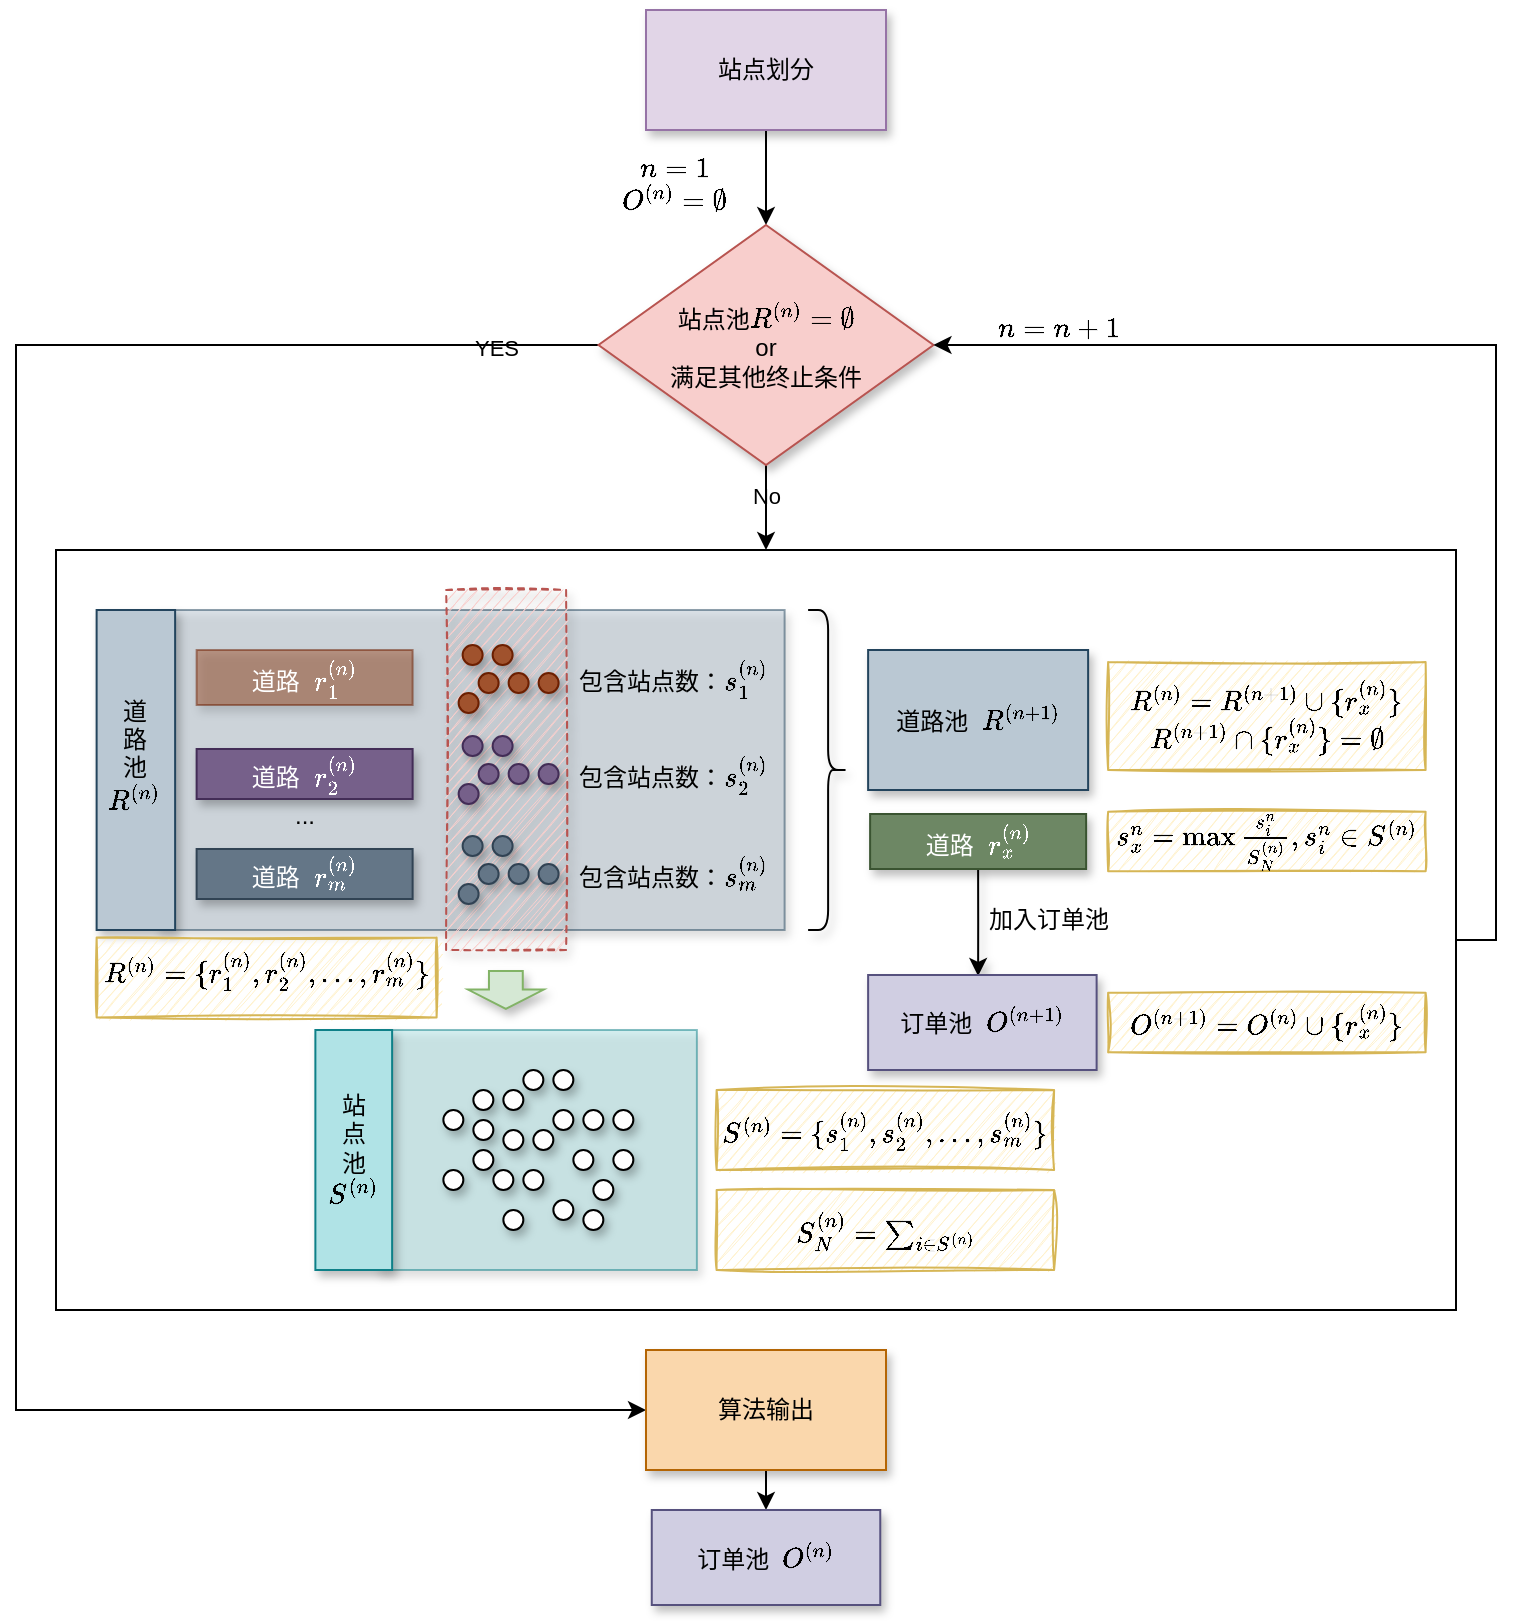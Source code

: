 <mxfile version="20.2.7" type="github">
  <diagram id="E23BzTuwbjabltv9Nx4B" name="第 1 页">
    <mxGraphModel dx="1601" dy="564" grid="1" gridSize="10" guides="1" tooltips="1" connect="1" arrows="1" fold="1" page="1" pageScale="1" pageWidth="827" pageHeight="1169" math="1" shadow="0">
      <root>
        <mxCell id="0" />
        <mxCell id="1" parent="0" />
        <mxCell id="yrA-a9Iw9x8YZGmcqF-S-195" value="" style="rounded=0;whiteSpace=wrap;html=1;shadow=0;glass=0;sketch=0;fillColor=none;labelBackgroundColor=none;" vertex="1" parent="1">
          <mxGeometry x="-70" y="310" width="700" height="380" as="geometry" />
        </mxCell>
        <mxCell id="yrA-a9Iw9x8YZGmcqF-S-51" value="" style="rounded=0;whiteSpace=wrap;html=1;fillColor=#bac8d3;strokeColor=#23445d;opacity=50;labelBackgroundColor=none;shadow=1;" vertex="1" parent="1">
          <mxGeometry x="-19.69" y="340" width="314" height="160" as="geometry" />
        </mxCell>
        <mxCell id="yrA-a9Iw9x8YZGmcqF-S-86" value="" style="rounded=0;whiteSpace=wrap;html=1;dashed=1;fillColor=#f8cecc;strokeColor=#b85450;sketch=1;labelBackgroundColor=none;shadow=1;" vertex="1" parent="1">
          <mxGeometry x="125.06" y="330" width="60" height="180" as="geometry" />
        </mxCell>
        <mxCell id="yrA-a9Iw9x8YZGmcqF-S-52" value="&lt;div&gt;道&lt;/div&gt;&lt;div&gt;路&lt;/div&gt;&lt;div&gt;池&lt;/div&gt;&lt;div&gt;\(R^{(n)}\)&lt;br&gt;&lt;/div&gt;&lt;div&gt;&lt;br&gt;&lt;/div&gt;" style="rounded=0;whiteSpace=wrap;html=1;fillColor=#bac8d3;strokeColor=#23445d;labelBackgroundColor=none;shadow=1;" vertex="1" parent="1">
          <mxGeometry x="-49.69" y="340" width="39.25" height="160" as="geometry" />
        </mxCell>
        <mxCell id="yrA-a9Iw9x8YZGmcqF-S-84" style="edgeStyle=orthogonalEdgeStyle;rounded=0;orthogonalLoop=1;jettySize=auto;html=1;exitX=0.5;exitY=1;exitDx=0;exitDy=0;entryX=0.5;entryY=0;entryDx=0;entryDy=0;labelBackgroundColor=none;" edge="1" parent="1" source="yrA-a9Iw9x8YZGmcqF-S-2" target="yrA-a9Iw9x8YZGmcqF-S-83">
          <mxGeometry relative="1" as="geometry" />
        </mxCell>
        <mxCell id="yrA-a9Iw9x8YZGmcqF-S-2" value="站点划分" style="rounded=0;whiteSpace=wrap;html=1;fillColor=#e1d5e7;strokeColor=#9673a6;labelBackgroundColor=none;shadow=1;" vertex="1" parent="1">
          <mxGeometry x="225" y="40" width="120" height="60" as="geometry" />
        </mxCell>
        <mxCell id="yrA-a9Iw9x8YZGmcqF-S-3" value="道路&amp;nbsp; \(r^{(n)}_1\)" style="rounded=0;whiteSpace=wrap;html=1;fillColor=#a0522d;strokeColor=#6D1F00;opacity=50;fontColor=#ffffff;flipV=1;labelBackgroundColor=none;shadow=1;" vertex="1" parent="1">
          <mxGeometry x="0.31" y="360" width="108" height="27.5" as="geometry" />
        </mxCell>
        <mxCell id="yrA-a9Iw9x8YZGmcqF-S-54" value="" style="ellipse;whiteSpace=wrap;html=1;aspect=fixed;fillColor=#a0522d;fontColor=#ffffff;strokeColor=#6D1F00;labelBackgroundColor=none;shadow=1;" vertex="1" parent="1">
          <mxGeometry x="148.31" y="357.5" width="10" height="10" as="geometry" />
        </mxCell>
        <mxCell id="yrA-a9Iw9x8YZGmcqF-S-55" value="" style="ellipse;whiteSpace=wrap;html=1;aspect=fixed;fillColor=#a0522d;fontColor=#ffffff;strokeColor=#6D1F00;labelBackgroundColor=none;shadow=1;" vertex="1" parent="1">
          <mxGeometry x="141.31" y="371.5" width="10" height="10" as="geometry" />
        </mxCell>
        <mxCell id="yrA-a9Iw9x8YZGmcqF-S-56" value="" style="ellipse;whiteSpace=wrap;html=1;aspect=fixed;fillColor=#a0522d;fontColor=#ffffff;strokeColor=#6D1F00;labelBackgroundColor=none;shadow=1;" vertex="1" parent="1">
          <mxGeometry x="133.31" y="357.5" width="10" height="10" as="geometry" />
        </mxCell>
        <mxCell id="yrA-a9Iw9x8YZGmcqF-S-57" value="" style="ellipse;whiteSpace=wrap;html=1;aspect=fixed;fillColor=#a0522d;fontColor=#ffffff;strokeColor=#6D1F00;labelBackgroundColor=none;shadow=1;" vertex="1" parent="1">
          <mxGeometry x="171.31" y="371.5" width="10" height="10" as="geometry" />
        </mxCell>
        <mxCell id="yrA-a9Iw9x8YZGmcqF-S-58" value="" style="ellipse;whiteSpace=wrap;html=1;aspect=fixed;fillColor=#a0522d;fontColor=#ffffff;strokeColor=#6D1F00;labelBackgroundColor=none;shadow=1;" vertex="1" parent="1">
          <mxGeometry x="156.31" y="371.5" width="10" height="10" as="geometry" />
        </mxCell>
        <mxCell id="yrA-a9Iw9x8YZGmcqF-S-59" value="" style="ellipse;whiteSpace=wrap;html=1;aspect=fixed;fillColor=#a0522d;fontColor=#ffffff;strokeColor=#6D1F00;labelBackgroundColor=none;shadow=1;" vertex="1" parent="1">
          <mxGeometry x="131.31" y="381.5" width="10" height="10" as="geometry" />
        </mxCell>
        <mxCell id="yrA-a9Iw9x8YZGmcqF-S-61" value="" style="ellipse;whiteSpace=wrap;html=1;aspect=fixed;fillColor=#76608a;fontColor=#ffffff;strokeColor=#432D57;labelBackgroundColor=none;shadow=1;" vertex="1" parent="1">
          <mxGeometry x="148.31" y="403" width="10" height="10" as="geometry" />
        </mxCell>
        <mxCell id="yrA-a9Iw9x8YZGmcqF-S-62" value="" style="ellipse;whiteSpace=wrap;html=1;aspect=fixed;fillColor=#76608a;fontColor=#ffffff;strokeColor=#432D57;labelBackgroundColor=none;shadow=1;" vertex="1" parent="1">
          <mxGeometry x="141.31" y="417" width="10" height="10" as="geometry" />
        </mxCell>
        <mxCell id="yrA-a9Iw9x8YZGmcqF-S-63" value="" style="ellipse;whiteSpace=wrap;html=1;aspect=fixed;fillColor=#76608a;fontColor=#ffffff;strokeColor=#432D57;labelBackgroundColor=none;shadow=1;" vertex="1" parent="1">
          <mxGeometry x="133.31" y="403" width="10" height="10" as="geometry" />
        </mxCell>
        <mxCell id="yrA-a9Iw9x8YZGmcqF-S-64" value="" style="ellipse;whiteSpace=wrap;html=1;aspect=fixed;fillColor=#76608a;fontColor=#ffffff;strokeColor=#432D57;labelBackgroundColor=none;shadow=1;" vertex="1" parent="1">
          <mxGeometry x="171.31" y="417" width="10" height="10" as="geometry" />
        </mxCell>
        <mxCell id="yrA-a9Iw9x8YZGmcqF-S-65" value="" style="ellipse;whiteSpace=wrap;html=1;aspect=fixed;fillColor=#76608a;fontColor=#ffffff;strokeColor=#432D57;labelBackgroundColor=none;shadow=1;" vertex="1" parent="1">
          <mxGeometry x="156.31" y="417" width="10" height="10" as="geometry" />
        </mxCell>
        <mxCell id="yrA-a9Iw9x8YZGmcqF-S-66" value="" style="ellipse;whiteSpace=wrap;html=1;aspect=fixed;fillColor=#76608a;fontColor=#ffffff;strokeColor=#432D57;labelBackgroundColor=none;shadow=1;" vertex="1" parent="1">
          <mxGeometry x="131.31" y="427" width="10" height="10" as="geometry" />
        </mxCell>
        <mxCell id="yrA-a9Iw9x8YZGmcqF-S-67" value="" style="ellipse;whiteSpace=wrap;html=1;aspect=fixed;fillColor=#647687;fontColor=#ffffff;strokeColor=#314354;labelBackgroundColor=none;shadow=1;" vertex="1" parent="1">
          <mxGeometry x="148.31" y="453" width="10" height="10" as="geometry" />
        </mxCell>
        <mxCell id="yrA-a9Iw9x8YZGmcqF-S-68" value="" style="ellipse;whiteSpace=wrap;html=1;aspect=fixed;fillColor=#647687;fontColor=#ffffff;strokeColor=#314354;labelBackgroundColor=none;shadow=1;" vertex="1" parent="1">
          <mxGeometry x="141.31" y="467" width="10" height="10" as="geometry" />
        </mxCell>
        <mxCell id="yrA-a9Iw9x8YZGmcqF-S-69" value="" style="ellipse;whiteSpace=wrap;html=1;aspect=fixed;fillColor=#647687;fontColor=#ffffff;strokeColor=#314354;labelBackgroundColor=none;shadow=1;" vertex="1" parent="1">
          <mxGeometry x="133.31" y="453" width="10" height="10" as="geometry" />
        </mxCell>
        <mxCell id="yrA-a9Iw9x8YZGmcqF-S-70" value="" style="ellipse;whiteSpace=wrap;html=1;aspect=fixed;fillColor=#647687;fontColor=#ffffff;strokeColor=#314354;labelBackgroundColor=none;shadow=1;" vertex="1" parent="1">
          <mxGeometry x="171.31" y="467" width="10" height="10" as="geometry" />
        </mxCell>
        <mxCell id="yrA-a9Iw9x8YZGmcqF-S-71" value="" style="ellipse;whiteSpace=wrap;html=1;aspect=fixed;fillColor=#647687;fontColor=#ffffff;strokeColor=#314354;labelBackgroundColor=none;shadow=1;" vertex="1" parent="1">
          <mxGeometry x="156.31" y="467" width="10" height="10" as="geometry" />
        </mxCell>
        <mxCell id="yrA-a9Iw9x8YZGmcqF-S-72" value="" style="ellipse;whiteSpace=wrap;html=1;aspect=fixed;fillColor=#647687;fontColor=#ffffff;strokeColor=#314354;labelBackgroundColor=none;shadow=1;" vertex="1" parent="1">
          <mxGeometry x="131.31" y="477" width="10" height="10" as="geometry" />
        </mxCell>
        <mxCell id="yrA-a9Iw9x8YZGmcqF-S-75" value="包含站点数：\(s^{(n)}_1\)" style="text;html=1;align=center;verticalAlign=middle;resizable=0;points=[];autosize=1;strokeColor=none;fillColor=none;shadow=1;" vertex="1" parent="1">
          <mxGeometry x="158.31" y="358.75" width="160" height="30" as="geometry" />
        </mxCell>
        <mxCell id="yrA-a9Iw9x8YZGmcqF-S-76" value="包含站点数：\(s^{(n)}_2\)" style="text;html=1;align=center;verticalAlign=middle;resizable=0;points=[];autosize=1;strokeColor=none;fillColor=none;flipH=1;shadow=1;" vertex="1" parent="1">
          <mxGeometry x="158.31" y="407" width="160" height="30" as="geometry" />
        </mxCell>
        <mxCell id="yrA-a9Iw9x8YZGmcqF-S-77" value="包含站点数：\(s^{(n)}_m\)" style="text;html=1;align=center;verticalAlign=middle;resizable=0;points=[];autosize=1;strokeColor=none;fillColor=none;flipH=1;shadow=1;" vertex="1" parent="1">
          <mxGeometry x="158.31" y="457" width="160" height="30" as="geometry" />
        </mxCell>
        <mxCell id="yrA-a9Iw9x8YZGmcqF-S-183" style="edgeStyle=orthogonalEdgeStyle;rounded=0;orthogonalLoop=1;jettySize=auto;html=1;exitX=0;exitY=0.5;exitDx=0;exitDy=0;entryX=0;entryY=0.5;entryDx=0;entryDy=0;labelBackgroundColor=none;" edge="1" parent="1" source="yrA-a9Iw9x8YZGmcqF-S-83" target="yrA-a9Iw9x8YZGmcqF-S-180">
          <mxGeometry relative="1" as="geometry">
            <Array as="points">
              <mxPoint x="-90" y="207" />
              <mxPoint x="-90" y="740" />
            </Array>
          </mxGeometry>
        </mxCell>
        <mxCell id="yrA-a9Iw9x8YZGmcqF-S-184" value="YES" style="edgeLabel;html=1;align=center;verticalAlign=middle;resizable=0;points=[];labelBackgroundColor=none;" vertex="1" connectable="0" parent="yrA-a9Iw9x8YZGmcqF-S-183">
          <mxGeometry x="-0.91" y="1" relative="1" as="geometry">
            <mxPoint x="-1" as="offset" />
          </mxGeometry>
        </mxCell>
        <mxCell id="yrA-a9Iw9x8YZGmcqF-S-187" style="edgeStyle=orthogonalEdgeStyle;rounded=0;orthogonalLoop=1;jettySize=auto;html=1;exitX=0.5;exitY=1;exitDx=0;exitDy=0;entryX=0.5;entryY=0;entryDx=0;entryDy=0;labelBackgroundColor=none;" edge="1" parent="1" source="yrA-a9Iw9x8YZGmcqF-S-83">
          <mxGeometry relative="1" as="geometry">
            <mxPoint x="285" y="310" as="targetPoint" />
          </mxGeometry>
        </mxCell>
        <mxCell id="yrA-a9Iw9x8YZGmcqF-S-188" value="No" style="edgeLabel;html=1;align=center;verticalAlign=middle;resizable=0;points=[];labelBackgroundColor=none;" vertex="1" connectable="0" parent="yrA-a9Iw9x8YZGmcqF-S-187">
          <mxGeometry x="-0.259" relative="1" as="geometry">
            <mxPoint y="-1" as="offset" />
          </mxGeometry>
        </mxCell>
        <mxCell id="yrA-a9Iw9x8YZGmcqF-S-83" value="&lt;div&gt;站点池\(R^{(n)}=\emptyset\)&lt;/div&gt;&lt;div&gt;or&lt;/div&gt;&lt;div&gt;满足其他终止条件&lt;br&gt;&lt;/div&gt;" style="rhombus;whiteSpace=wrap;html=1;fillColor=#f8cecc;strokeColor=#b85450;labelBackgroundColor=none;shadow=1;" vertex="1" parent="1">
          <mxGeometry x="201.25" y="147.5" width="167.5" height="120" as="geometry" />
        </mxCell>
        <mxCell id="yrA-a9Iw9x8YZGmcqF-S-85" value="&lt;div&gt;\(n=1\)&lt;/div&gt;&lt;div&gt;\(O^{(n)}=\emptyset\)&lt;/div&gt;" style="text;html=1;align=center;verticalAlign=middle;resizable=0;points=[];autosize=1;strokeColor=none;fillColor=none;" vertex="1" parent="1">
          <mxGeometry x="174.25" y="106.5" width="130" height="40" as="geometry" />
        </mxCell>
        <mxCell id="yrA-a9Iw9x8YZGmcqF-S-96" value="" style="shape=flexArrow;endArrow=classic;html=1;rounded=0;width=16.911;endSize=2.914;fillColor=#d5e8d4;strokeColor=#82b366;labelBackgroundColor=none;shadow=1;" edge="1" parent="1">
          <mxGeometry width="50" height="50" relative="1" as="geometry">
            <mxPoint x="154.93" y="520" as="sourcePoint" />
            <mxPoint x="154.93" y="540" as="targetPoint" />
          </mxGeometry>
        </mxCell>
        <mxCell id="yrA-a9Iw9x8YZGmcqF-S-124" value="&lt;div&gt;道路池&amp;nbsp; \(R^{(n+1)}\)&lt;br&gt;&lt;/div&gt;" style="rounded=0;whiteSpace=wrap;html=1;fillColor=#bac8d3;strokeColor=#23445d;flipH=1;flipV=1;labelBackgroundColor=none;shadow=1;" vertex="1" parent="1">
          <mxGeometry x="336.06" y="360" width="110" height="70" as="geometry" />
        </mxCell>
        <mxCell id="yrA-a9Iw9x8YZGmcqF-S-175" style="edgeStyle=orthogonalEdgeStyle;rounded=0;orthogonalLoop=1;jettySize=auto;html=1;exitX=0.5;exitY=1;exitDx=0;exitDy=0;labelBackgroundColor=none;shadow=1;" edge="1" parent="1" source="yrA-a9Iw9x8YZGmcqF-S-151">
          <mxGeometry relative="1" as="geometry">
            <mxPoint x="391.06" y="472.5" as="sourcePoint" />
            <mxPoint x="391.06" y="523" as="targetPoint" />
          </mxGeometry>
        </mxCell>
        <mxCell id="yrA-a9Iw9x8YZGmcqF-S-151" value="道路&amp;nbsp; \(r^{(n)}_x\)" style="rounded=0;whiteSpace=wrap;html=1;fillColor=#6d8764;fontColor=#ffffff;strokeColor=#3A5431;flipH=1;flipV=1;labelBackgroundColor=none;shadow=1;" vertex="1" parent="1">
          <mxGeometry x="337.06" y="442" width="108" height="27.5" as="geometry" />
        </mxCell>
        <mxCell id="yrA-a9Iw9x8YZGmcqF-S-46" value="" style="rounded=0;whiteSpace=wrap;html=1;fillColor=#b0e3e6;strokeColor=#0e8088;opacity=50;labelBackgroundColor=none;shadow=1;" vertex="1" parent="1">
          <mxGeometry x="90.44" y="550" width="160" height="120" as="geometry" />
        </mxCell>
        <mxCell id="yrA-a9Iw9x8YZGmcqF-S-47" value="&lt;div&gt;站&lt;/div&gt;&lt;div&gt;点&lt;/div&gt;&lt;div&gt;池&lt;/div&gt;&lt;div&gt;\(S^{(n)}\)&lt;br&gt;&lt;/div&gt;" style="rounded=0;whiteSpace=wrap;html=1;fillColor=#b0e3e6;strokeColor=#0e8088;labelBackgroundColor=none;shadow=1;" vertex="1" parent="1">
          <mxGeometry x="59.69" y="550" width="38.37" height="120" as="geometry" />
        </mxCell>
        <mxCell id="yrA-a9Iw9x8YZGmcqF-S-153" value="" style="group;labelBackgroundColor=none;shadow=1;" vertex="1" connectable="0" parent="1">
          <mxGeometry x="123.68" y="570" width="95" height="80" as="geometry" />
        </mxCell>
        <mxCell id="yrA-a9Iw9x8YZGmcqF-S-4" value="" style="ellipse;whiteSpace=wrap;html=1;aspect=fixed;labelBackgroundColor=none;shadow=1;" vertex="1" parent="yrA-a9Iw9x8YZGmcqF-S-153">
          <mxGeometry x="65" y="40" width="10" height="10" as="geometry" />
        </mxCell>
        <mxCell id="yrA-a9Iw9x8YZGmcqF-S-5" value="" style="ellipse;whiteSpace=wrap;html=1;aspect=fixed;labelBackgroundColor=none;shadow=1;" vertex="1" parent="yrA-a9Iw9x8YZGmcqF-S-153">
          <mxGeometry x="55" width="10" height="10" as="geometry" />
        </mxCell>
        <mxCell id="yrA-a9Iw9x8YZGmcqF-S-6" value="" style="ellipse;whiteSpace=wrap;html=1;aspect=fixed;labelBackgroundColor=none;shadow=1;" vertex="1" parent="yrA-a9Iw9x8YZGmcqF-S-153">
          <mxGeometry x="55" y="20" width="10" height="10" as="geometry" />
        </mxCell>
        <mxCell id="yrA-a9Iw9x8YZGmcqF-S-8" value="" style="ellipse;whiteSpace=wrap;html=1;aspect=fixed;labelBackgroundColor=none;shadow=1;" vertex="1" parent="yrA-a9Iw9x8YZGmcqF-S-153">
          <mxGeometry x="40" width="10" height="10" as="geometry" />
        </mxCell>
        <mxCell id="yrA-a9Iw9x8YZGmcqF-S-19" value="" style="ellipse;whiteSpace=wrap;html=1;aspect=fixed;labelBackgroundColor=none;shadow=1;" vertex="1" parent="yrA-a9Iw9x8YZGmcqF-S-153">
          <mxGeometry x="40" y="50" width="10" height="10" as="geometry" />
        </mxCell>
        <mxCell id="yrA-a9Iw9x8YZGmcqF-S-20" value="" style="ellipse;whiteSpace=wrap;html=1;aspect=fixed;labelBackgroundColor=none;shadow=1;" vertex="1" parent="yrA-a9Iw9x8YZGmcqF-S-153">
          <mxGeometry x="30" y="10" width="10" height="10" as="geometry" />
        </mxCell>
        <mxCell id="yrA-a9Iw9x8YZGmcqF-S-21" value="" style="ellipse;whiteSpace=wrap;html=1;aspect=fixed;labelBackgroundColor=none;shadow=1;" vertex="1" parent="yrA-a9Iw9x8YZGmcqF-S-153">
          <mxGeometry x="30" y="30" width="10" height="10" as="geometry" />
        </mxCell>
        <mxCell id="yrA-a9Iw9x8YZGmcqF-S-22" value="" style="ellipse;whiteSpace=wrap;html=1;aspect=fixed;labelBackgroundColor=none;shadow=1;" vertex="1" parent="yrA-a9Iw9x8YZGmcqF-S-153">
          <mxGeometry y="50" width="10" height="10" as="geometry" />
        </mxCell>
        <mxCell id="yrA-a9Iw9x8YZGmcqF-S-23" value="" style="ellipse;whiteSpace=wrap;html=1;aspect=fixed;labelBackgroundColor=none;shadow=1;" vertex="1" parent="yrA-a9Iw9x8YZGmcqF-S-153">
          <mxGeometry x="15" y="10" width="10" height="10" as="geometry" />
        </mxCell>
        <mxCell id="yrA-a9Iw9x8YZGmcqF-S-24" value="" style="ellipse;whiteSpace=wrap;html=1;aspect=fixed;labelBackgroundColor=none;shadow=1;" vertex="1" parent="yrA-a9Iw9x8YZGmcqF-S-153">
          <mxGeometry x="15" y="40" width="10" height="10" as="geometry" />
        </mxCell>
        <mxCell id="yrA-a9Iw9x8YZGmcqF-S-25" value="" style="ellipse;whiteSpace=wrap;html=1;aspect=fixed;labelBackgroundColor=none;shadow=1;" vertex="1" parent="yrA-a9Iw9x8YZGmcqF-S-153">
          <mxGeometry y="20" width="10" height="10" as="geometry" />
        </mxCell>
        <mxCell id="yrA-a9Iw9x8YZGmcqF-S-26" value="" style="ellipse;whiteSpace=wrap;html=1;aspect=fixed;labelBackgroundColor=none;shadow=1;" vertex="1" parent="yrA-a9Iw9x8YZGmcqF-S-153">
          <mxGeometry x="75" y="55" width="10" height="10" as="geometry" />
        </mxCell>
        <mxCell id="yrA-a9Iw9x8YZGmcqF-S-27" value="" style="ellipse;whiteSpace=wrap;html=1;aspect=fixed;labelBackgroundColor=none;shadow=1;" vertex="1" parent="yrA-a9Iw9x8YZGmcqF-S-153">
          <mxGeometry x="85" y="20" width="10" height="10" as="geometry" />
        </mxCell>
        <mxCell id="yrA-a9Iw9x8YZGmcqF-S-28" value="" style="ellipse;whiteSpace=wrap;html=1;aspect=fixed;labelBackgroundColor=none;shadow=1;" vertex="1" parent="yrA-a9Iw9x8YZGmcqF-S-153">
          <mxGeometry x="85" y="40" width="10" height="10" as="geometry" />
        </mxCell>
        <mxCell id="yrA-a9Iw9x8YZGmcqF-S-29" value="" style="ellipse;whiteSpace=wrap;html=1;aspect=fixed;labelBackgroundColor=none;shadow=1;" vertex="1" parent="yrA-a9Iw9x8YZGmcqF-S-153">
          <mxGeometry x="70" y="20" width="10" height="10" as="geometry" />
        </mxCell>
        <mxCell id="yrA-a9Iw9x8YZGmcqF-S-30" value="" style="ellipse;whiteSpace=wrap;html=1;aspect=fixed;labelBackgroundColor=none;shadow=1;" vertex="1" parent="yrA-a9Iw9x8YZGmcqF-S-153">
          <mxGeometry x="70" y="70" width="10" height="10" as="geometry" />
        </mxCell>
        <mxCell id="yrA-a9Iw9x8YZGmcqF-S-33" value="" style="ellipse;whiteSpace=wrap;html=1;aspect=fixed;labelBackgroundColor=none;shadow=1;" vertex="1" parent="yrA-a9Iw9x8YZGmcqF-S-153">
          <mxGeometry x="30" y="70" width="10" height="10" as="geometry" />
        </mxCell>
        <mxCell id="yrA-a9Iw9x8YZGmcqF-S-34" value="" style="ellipse;whiteSpace=wrap;html=1;aspect=fixed;labelBackgroundColor=none;shadow=1;" vertex="1" parent="yrA-a9Iw9x8YZGmcqF-S-153">
          <mxGeometry x="45" y="30" width="10" height="10" as="geometry" />
        </mxCell>
        <mxCell id="yrA-a9Iw9x8YZGmcqF-S-37" value="" style="ellipse;whiteSpace=wrap;html=1;aspect=fixed;labelBackgroundColor=none;shadow=1;" vertex="1" parent="yrA-a9Iw9x8YZGmcqF-S-153">
          <mxGeometry x="25" y="50" width="10" height="10" as="geometry" />
        </mxCell>
        <mxCell id="yrA-a9Iw9x8YZGmcqF-S-38" value="" style="ellipse;whiteSpace=wrap;html=1;aspect=fixed;labelBackgroundColor=none;shadow=1;" vertex="1" parent="yrA-a9Iw9x8YZGmcqF-S-153">
          <mxGeometry x="15" y="25" width="10" height="10" as="geometry" />
        </mxCell>
        <mxCell id="yrA-a9Iw9x8YZGmcqF-S-39" value="" style="ellipse;whiteSpace=wrap;html=1;aspect=fixed;labelBackgroundColor=none;shadow=1;" vertex="1" parent="yrA-a9Iw9x8YZGmcqF-S-153">
          <mxGeometry x="55" y="65" width="10" height="10" as="geometry" />
        </mxCell>
        <mxCell id="yrA-a9Iw9x8YZGmcqF-S-154" value="道路&amp;nbsp; \(r^{(n)}_2\)" style="rounded=0;whiteSpace=wrap;html=1;fillColor=#76608a;strokeColor=#432D57;fontColor=#ffffff;flipV=1;flipH=1;labelBackgroundColor=none;shadow=1;" vertex="1" parent="1">
          <mxGeometry x="0.31" y="409.5" width="108" height="25" as="geometry" />
        </mxCell>
        <mxCell id="yrA-a9Iw9x8YZGmcqF-S-157" value="..." style="text;html=1;align=center;verticalAlign=middle;resizable=0;points=[];autosize=1;strokeColor=none;fillColor=none;labelBackgroundColor=none;shadow=1;" vertex="1" parent="1">
          <mxGeometry x="39.31" y="428" width="30" height="30" as="geometry" />
        </mxCell>
        <mxCell id="yrA-a9Iw9x8YZGmcqF-S-158" value="道路&amp;nbsp; \(r^{(n)}_m\)" style="rounded=0;whiteSpace=wrap;html=1;fillColor=#647687;strokeColor=#314354;fontColor=#ffffff;flipV=1;flipH=1;labelBackgroundColor=none;shadow=1;" vertex="1" parent="1">
          <mxGeometry x="0.31" y="459.5" width="108" height="25" as="geometry" />
        </mxCell>
        <mxCell id="yrA-a9Iw9x8YZGmcqF-S-163" value="\(R^{(n)}=\{r^{(n)}_1,r^{(n)}_2,\dots,r^{(n)}_m\}\)" style="text;whiteSpace=wrap;html=1;align=center;fillColor=#fff2cc;strokeColor=#d6b656;shadow=0;glass=0;sketch=1;labelBackgroundColor=none;" vertex="1" parent="1">
          <mxGeometry x="-49.69" y="503.75" width="170" height="40" as="geometry" />
        </mxCell>
        <mxCell id="yrA-a9Iw9x8YZGmcqF-S-165" value="\(s^{n}_x=\max\frac{s^{n}_i}{S^{(n)}_N},s_i^{n} \in S^{(n)}\)" style="rounded=0;whiteSpace=wrap;html=1;shadow=0;glass=0;sketch=1;fillColor=#fff2cc;strokeColor=#d6b656;flipH=1;flipV=1;labelBackgroundColor=none;" vertex="1" parent="1">
          <mxGeometry x="456.06" y="440.87" width="158.75" height="29.75" as="geometry" />
        </mxCell>
        <mxCell id="yrA-a9Iw9x8YZGmcqF-S-166" value="&lt;div&gt;\(S^{(n)}=\{s^{(n)}_1,s^{(n)}_2,\dots,s^{(n)}_m\}\)&lt;/div&gt;" style="rounded=0;whiteSpace=wrap;html=1;shadow=0;glass=0;sketch=1;fillColor=#fff2cc;strokeColor=#d6b656;labelBackgroundColor=none;" vertex="1" parent="1">
          <mxGeometry x="260.31" y="580" width="168.75" height="40" as="geometry" />
        </mxCell>
        <mxCell id="yrA-a9Iw9x8YZGmcqF-S-167" value="&lt;div&gt;\(S^{(n)}_N=\sum_{i\in S^{(n)}}\)&lt;/div&gt;" style="rounded=0;whiteSpace=wrap;html=1;shadow=0;glass=0;sketch=1;fillColor=#fff2cc;strokeColor=#d6b656;labelBackgroundColor=none;" vertex="1" parent="1">
          <mxGeometry x="260.31" y="630" width="168.75" height="40" as="geometry" />
        </mxCell>
        <mxCell id="yrA-a9Iw9x8YZGmcqF-S-170" value="订单池&amp;nbsp; \(O^{(n+1)}\)" style="rounded=0;whiteSpace=wrap;html=1;fillColor=#d0cee2;strokeColor=#56517e;labelBackgroundColor=none;shadow=1;" vertex="1" parent="1">
          <mxGeometry x="336.06" y="522.5" width="114.25" height="47.5" as="geometry" />
        </mxCell>
        <mxCell id="yrA-a9Iw9x8YZGmcqF-S-171" value="" style="shape=curlyBracket;whiteSpace=wrap;html=1;rounded=1;flipH=1;shadow=1;glass=0;sketch=0;fillColor=none;labelBackgroundColor=none;" vertex="1" parent="1">
          <mxGeometry x="306.06" y="340" width="20" height="160" as="geometry" />
        </mxCell>
        <mxCell id="yrA-a9Iw9x8YZGmcqF-S-176" value="加入订单池" style="text;html=1;align=center;verticalAlign=middle;resizable=0;points=[];autosize=1;strokeColor=none;fillColor=none;" vertex="1" parent="1">
          <mxGeometry x="386.06" y="480" width="80" height="30" as="geometry" />
        </mxCell>
        <mxCell id="yrA-a9Iw9x8YZGmcqF-S-178" value="&lt;div&gt;\(R^{(n)}=R^{(n+1)}\cup\{r^{(n)}_x\}\)&lt;/div&gt;&lt;div&gt;\(R^{(n+1)}\cap\{r^{(n)}_x\}=\emptyset\)&lt;/div&gt;" style="rounded=0;whiteSpace=wrap;html=1;shadow=0;glass=0;sketch=1;fillColor=#fff2cc;strokeColor=#d6b656;flipH=1;flipV=1;labelBackgroundColor=none;" vertex="1" parent="1">
          <mxGeometry x="456.06" y="366" width="158.75" height="54" as="geometry" />
        </mxCell>
        <mxCell id="yrA-a9Iw9x8YZGmcqF-S-179" value="\(O^{(n+1)}=O^{(n)} \cup \{r^{(n)}_x\}\)" style="rounded=0;whiteSpace=wrap;html=1;shadow=0;glass=0;sketch=1;fillColor=#fff2cc;strokeColor=#d6b656;labelBackgroundColor=none;" vertex="1" parent="1">
          <mxGeometry x="456.06" y="531.38" width="158.75" height="29.75" as="geometry" />
        </mxCell>
        <mxCell id="yrA-a9Iw9x8YZGmcqF-S-182" style="edgeStyle=orthogonalEdgeStyle;rounded=0;orthogonalLoop=1;jettySize=auto;html=1;exitX=0.5;exitY=1;exitDx=0;exitDy=0;entryX=0.5;entryY=0;entryDx=0;entryDy=0;labelBackgroundColor=none;" edge="1" parent="1" source="yrA-a9Iw9x8YZGmcqF-S-180" target="yrA-a9Iw9x8YZGmcqF-S-181">
          <mxGeometry relative="1" as="geometry" />
        </mxCell>
        <mxCell id="yrA-a9Iw9x8YZGmcqF-S-180" value="算法输出" style="rounded=0;whiteSpace=wrap;html=1;fillColor=#fad7ac;strokeColor=#b46504;shadow=1;labelBackgroundColor=none;" vertex="1" parent="1">
          <mxGeometry x="225" y="710" width="120" height="60" as="geometry" />
        </mxCell>
        <mxCell id="yrA-a9Iw9x8YZGmcqF-S-181" value="订单池&amp;nbsp; \(O^{(n)}\)" style="rounded=0;whiteSpace=wrap;html=1;fillColor=#d0cee2;strokeColor=#56517e;labelBackgroundColor=none;shadow=1;" vertex="1" parent="1">
          <mxGeometry x="227.88" y="790" width="114.25" height="47.5" as="geometry" />
        </mxCell>
        <mxCell id="yrA-a9Iw9x8YZGmcqF-S-189" style="edgeStyle=orthogonalEdgeStyle;rounded=0;orthogonalLoop=1;jettySize=auto;html=1;exitX=1;exitY=0.5;exitDx=0;exitDy=0;entryX=1;entryY=0.5;entryDx=0;entryDy=0;labelBackgroundColor=none;" edge="1" parent="1" target="yrA-a9Iw9x8YZGmcqF-S-83">
          <mxGeometry relative="1" as="geometry">
            <mxPoint x="630.31" y="505" as="sourcePoint" />
            <Array as="points">
              <mxPoint x="650" y="505" />
              <mxPoint x="650" y="207" />
            </Array>
          </mxGeometry>
        </mxCell>
        <mxCell id="yrA-a9Iw9x8YZGmcqF-S-190" value="\(n=n+1\)" style="text;html=1;align=center;verticalAlign=middle;resizable=0;points=[];autosize=1;strokeColor=none;fillColor=none;" vertex="1" parent="1">
          <mxGeometry x="396.06" y="184" width="70" height="30" as="geometry" />
        </mxCell>
      </root>
    </mxGraphModel>
  </diagram>
</mxfile>

